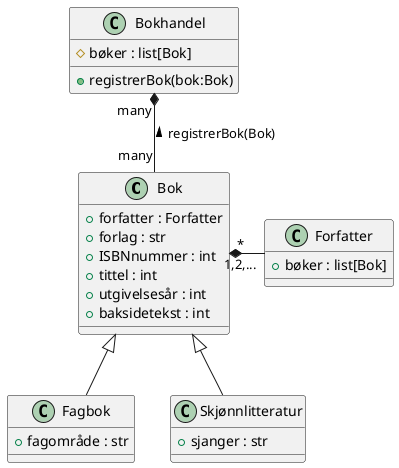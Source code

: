 @startuml 4
class Bok{
    +forfatter : Forfatter
    +forlag : str
    +ISBNnummer : int
    +tittel : int
    +utgivelsesår : int
    +baksidetekst : int
}
class Bokhandel{
    #bøker : list[Bok]
    +registrerBok(bok:Bok)
}
class Forfatter{
    +bøker : list[Bok]
}   
class Fagbok{
    +fagområde : str
}
class Skjønnlitteratur{
    +sjanger : str
}

Fagbok -up-|> Bok
Skjønnlitteratur -up-|> Bok
Forfatter "1,2,..." -left-* "*" Bok
Bok "many" -up-* "many" Bokhandel: registrerBok(Bok) >

@enduml